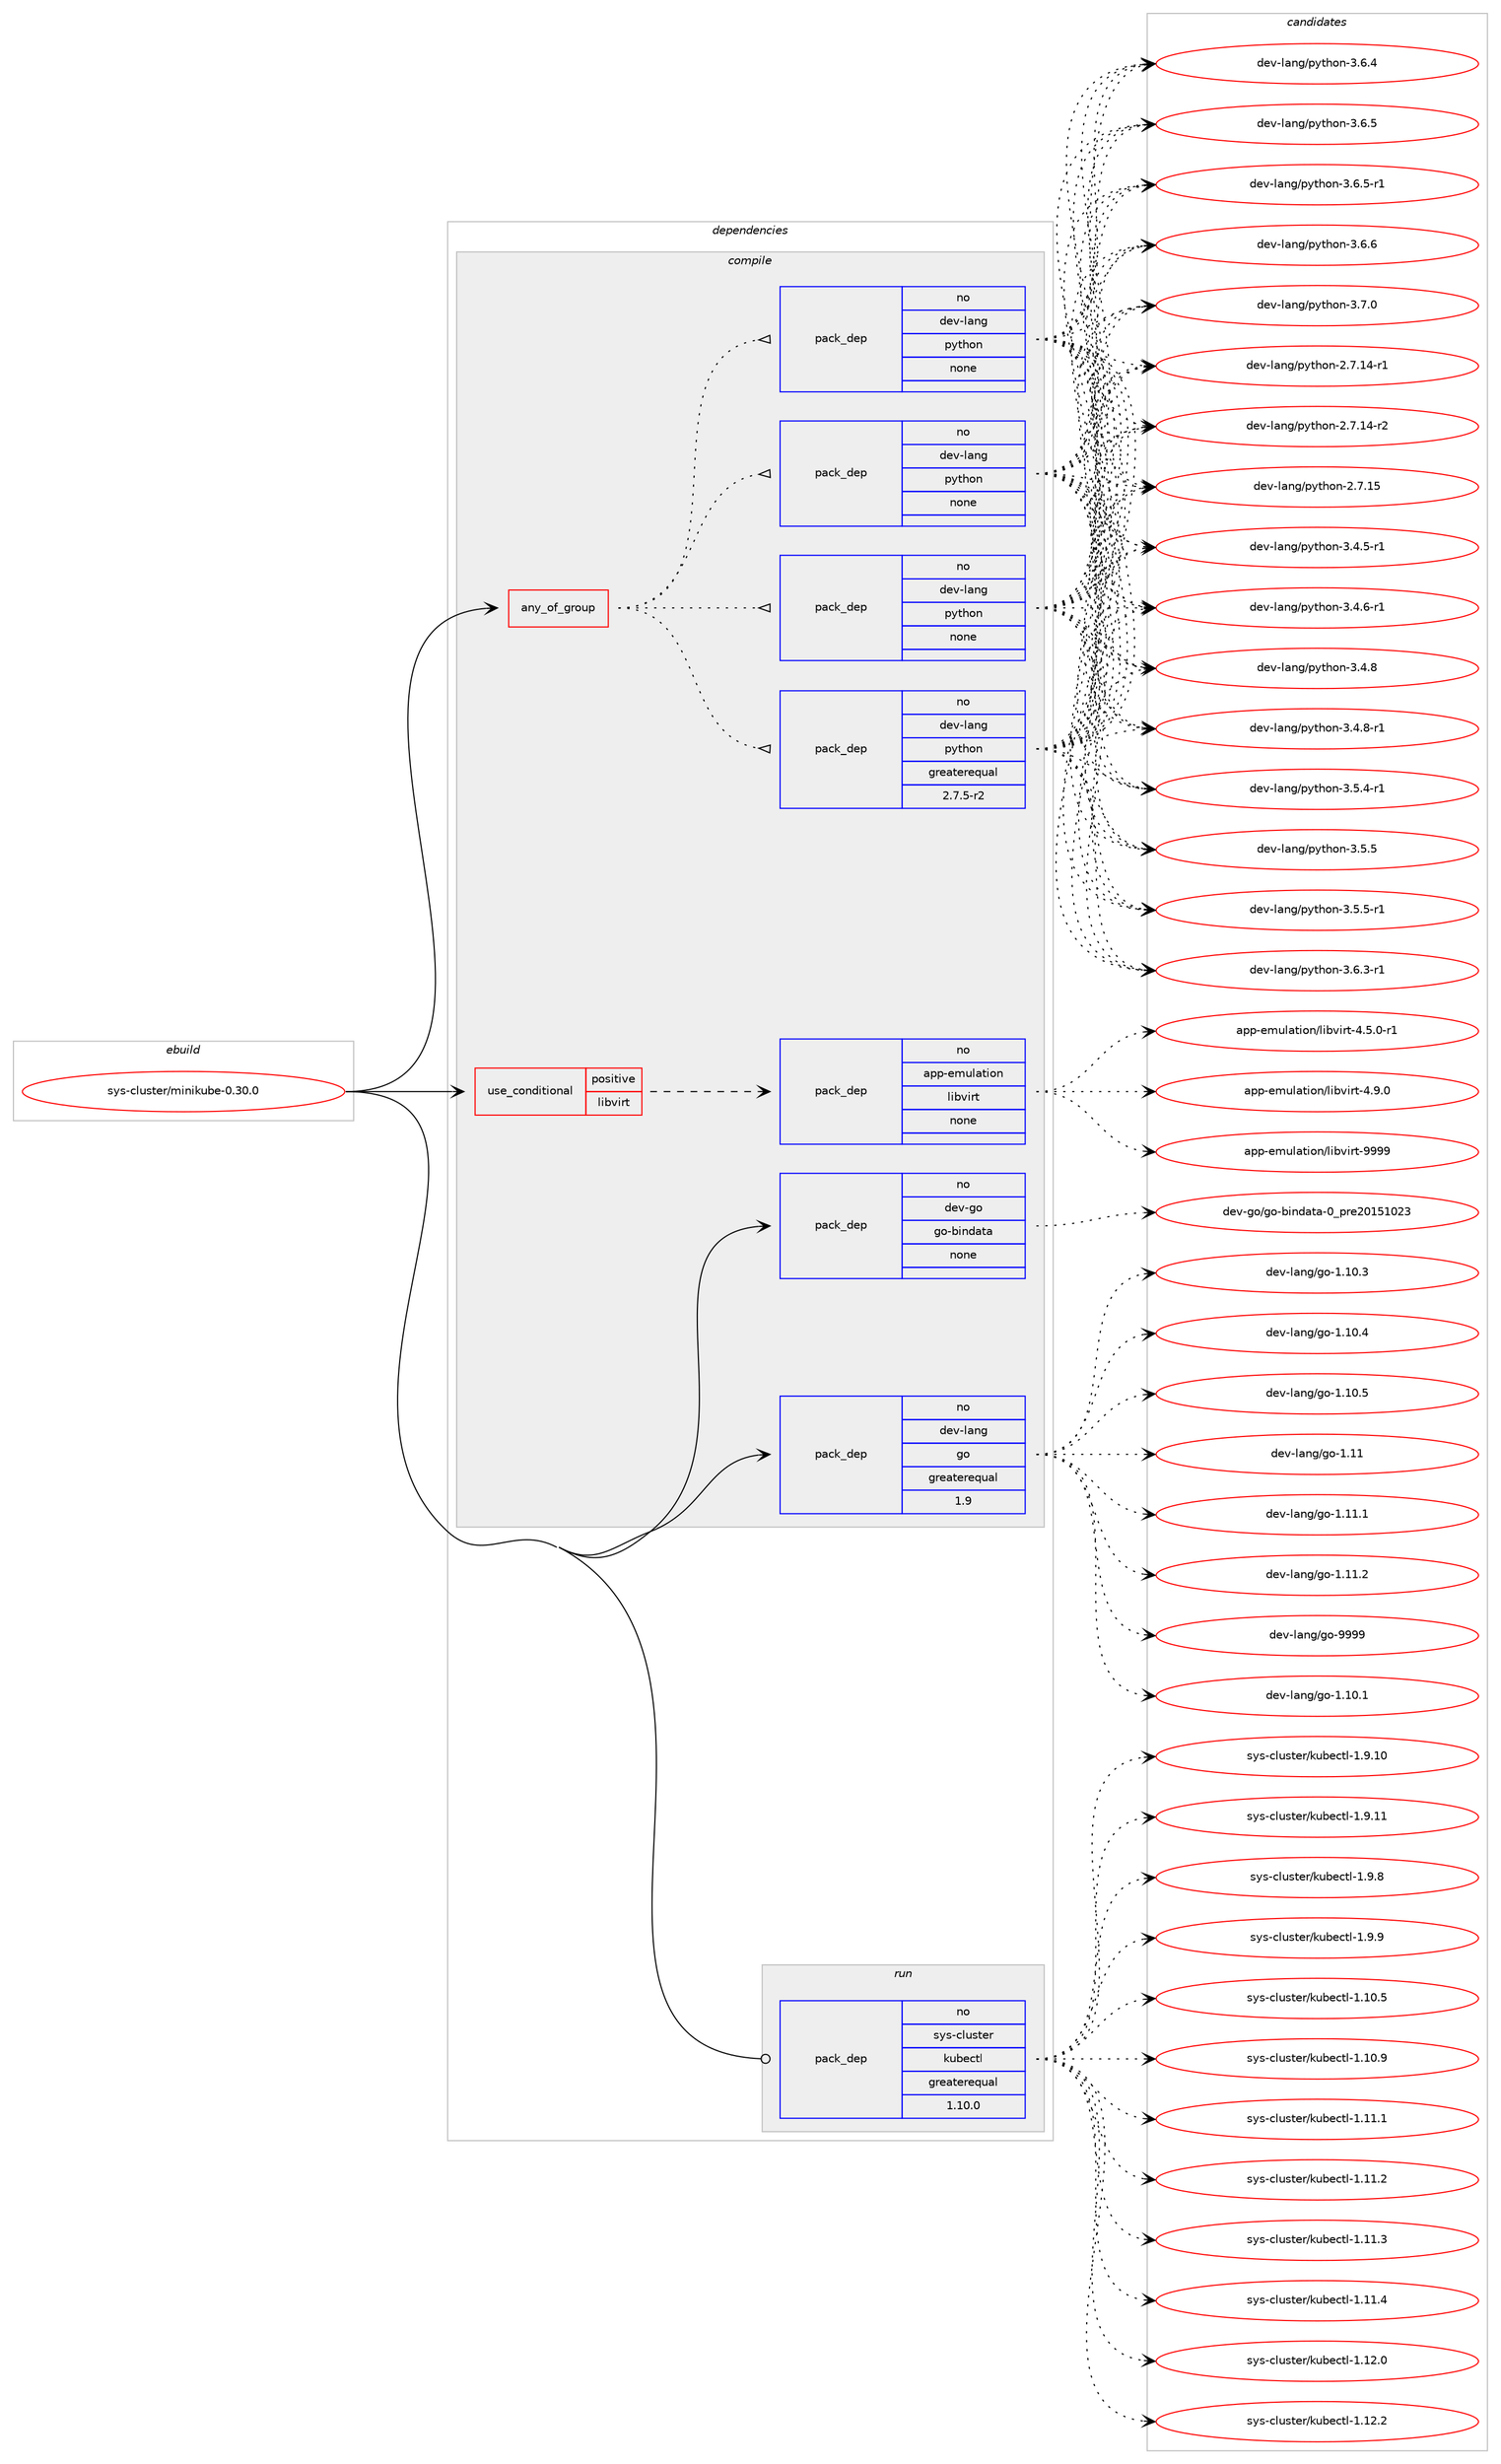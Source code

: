 digraph prolog {

# *************
# Graph options
# *************

newrank=true;
concentrate=true;
compound=true;
graph [rankdir=LR,fontname=Helvetica,fontsize=10,ranksep=1.5];#, ranksep=2.5, nodesep=0.2];
edge  [arrowhead=vee];
node  [fontname=Helvetica,fontsize=10];

# **********
# The ebuild
# **********

subgraph cluster_leftcol {
color=gray;
rank=same;
label=<<i>ebuild</i>>;
id [label="sys-cluster/minikube-0.30.0", color=red, width=4, href="../sys-cluster/minikube-0.30.0.svg"];
}

# ****************
# The dependencies
# ****************

subgraph cluster_midcol {
color=gray;
label=<<i>dependencies</i>>;
subgraph cluster_compile {
fillcolor="#eeeeee";
style=filled;
label=<<i>compile</i>>;
subgraph any146 {
dependency6366 [label=<<TABLE BORDER="0" CELLBORDER="1" CELLSPACING="0" CELLPADDING="4"><TR><TD CELLPADDING="10">any_of_group</TD></TR></TABLE>>, shape=none, color=red];subgraph pack5152 {
dependency6367 [label=<<TABLE BORDER="0" CELLBORDER="1" CELLSPACING="0" CELLPADDING="4" WIDTH="220"><TR><TD ROWSPAN="6" CELLPADDING="30">pack_dep</TD></TR><TR><TD WIDTH="110">no</TD></TR><TR><TD>dev-lang</TD></TR><TR><TD>python</TD></TR><TR><TD>none</TD></TR><TR><TD></TD></TR></TABLE>>, shape=none, color=blue];
}
dependency6366:e -> dependency6367:w [weight=20,style="dotted",arrowhead="oinv"];
subgraph pack5153 {
dependency6368 [label=<<TABLE BORDER="0" CELLBORDER="1" CELLSPACING="0" CELLPADDING="4" WIDTH="220"><TR><TD ROWSPAN="6" CELLPADDING="30">pack_dep</TD></TR><TR><TD WIDTH="110">no</TD></TR><TR><TD>dev-lang</TD></TR><TR><TD>python</TD></TR><TR><TD>none</TD></TR><TR><TD></TD></TR></TABLE>>, shape=none, color=blue];
}
dependency6366:e -> dependency6368:w [weight=20,style="dotted",arrowhead="oinv"];
subgraph pack5154 {
dependency6369 [label=<<TABLE BORDER="0" CELLBORDER="1" CELLSPACING="0" CELLPADDING="4" WIDTH="220"><TR><TD ROWSPAN="6" CELLPADDING="30">pack_dep</TD></TR><TR><TD WIDTH="110">no</TD></TR><TR><TD>dev-lang</TD></TR><TR><TD>python</TD></TR><TR><TD>none</TD></TR><TR><TD></TD></TR></TABLE>>, shape=none, color=blue];
}
dependency6366:e -> dependency6369:w [weight=20,style="dotted",arrowhead="oinv"];
subgraph pack5155 {
dependency6370 [label=<<TABLE BORDER="0" CELLBORDER="1" CELLSPACING="0" CELLPADDING="4" WIDTH="220"><TR><TD ROWSPAN="6" CELLPADDING="30">pack_dep</TD></TR><TR><TD WIDTH="110">no</TD></TR><TR><TD>dev-lang</TD></TR><TR><TD>python</TD></TR><TR><TD>greaterequal</TD></TR><TR><TD>2.7.5-r2</TD></TR></TABLE>>, shape=none, color=blue];
}
dependency6366:e -> dependency6370:w [weight=20,style="dotted",arrowhead="oinv"];
}
id:e -> dependency6366:w [weight=20,style="solid",arrowhead="vee"];
subgraph cond1060 {
dependency6371 [label=<<TABLE BORDER="0" CELLBORDER="1" CELLSPACING="0" CELLPADDING="4"><TR><TD ROWSPAN="3" CELLPADDING="10">use_conditional</TD></TR><TR><TD>positive</TD></TR><TR><TD>libvirt</TD></TR></TABLE>>, shape=none, color=red];
subgraph pack5156 {
dependency6372 [label=<<TABLE BORDER="0" CELLBORDER="1" CELLSPACING="0" CELLPADDING="4" WIDTH="220"><TR><TD ROWSPAN="6" CELLPADDING="30">pack_dep</TD></TR><TR><TD WIDTH="110">no</TD></TR><TR><TD>app-emulation</TD></TR><TR><TD>libvirt</TD></TR><TR><TD>none</TD></TR><TR><TD></TD></TR></TABLE>>, shape=none, color=blue];
}
dependency6371:e -> dependency6372:w [weight=20,style="dashed",arrowhead="vee"];
}
id:e -> dependency6371:w [weight=20,style="solid",arrowhead="vee"];
subgraph pack5157 {
dependency6373 [label=<<TABLE BORDER="0" CELLBORDER="1" CELLSPACING="0" CELLPADDING="4" WIDTH="220"><TR><TD ROWSPAN="6" CELLPADDING="30">pack_dep</TD></TR><TR><TD WIDTH="110">no</TD></TR><TR><TD>dev-go</TD></TR><TR><TD>go-bindata</TD></TR><TR><TD>none</TD></TR><TR><TD></TD></TR></TABLE>>, shape=none, color=blue];
}
id:e -> dependency6373:w [weight=20,style="solid",arrowhead="vee"];
subgraph pack5158 {
dependency6374 [label=<<TABLE BORDER="0" CELLBORDER="1" CELLSPACING="0" CELLPADDING="4" WIDTH="220"><TR><TD ROWSPAN="6" CELLPADDING="30">pack_dep</TD></TR><TR><TD WIDTH="110">no</TD></TR><TR><TD>dev-lang</TD></TR><TR><TD>go</TD></TR><TR><TD>greaterequal</TD></TR><TR><TD>1.9</TD></TR></TABLE>>, shape=none, color=blue];
}
id:e -> dependency6374:w [weight=20,style="solid",arrowhead="vee"];
}
subgraph cluster_compileandrun {
fillcolor="#eeeeee";
style=filled;
label=<<i>compile and run</i>>;
}
subgraph cluster_run {
fillcolor="#eeeeee";
style=filled;
label=<<i>run</i>>;
subgraph pack5159 {
dependency6375 [label=<<TABLE BORDER="0" CELLBORDER="1" CELLSPACING="0" CELLPADDING="4" WIDTH="220"><TR><TD ROWSPAN="6" CELLPADDING="30">pack_dep</TD></TR><TR><TD WIDTH="110">no</TD></TR><TR><TD>sys-cluster</TD></TR><TR><TD>kubectl</TD></TR><TR><TD>greaterequal</TD></TR><TR><TD>1.10.0</TD></TR></TABLE>>, shape=none, color=blue];
}
id:e -> dependency6375:w [weight=20,style="solid",arrowhead="odot"];
}
}

# **************
# The candidates
# **************

subgraph cluster_choices {
rank=same;
color=gray;
label=<<i>candidates</i>>;

subgraph choice5152 {
color=black;
nodesep=1;
choice100101118451089711010347112121116104111110455046554649524511449 [label="dev-lang/python-2.7.14-r1", color=red, width=4,href="../dev-lang/python-2.7.14-r1.svg"];
choice100101118451089711010347112121116104111110455046554649524511450 [label="dev-lang/python-2.7.14-r2", color=red, width=4,href="../dev-lang/python-2.7.14-r2.svg"];
choice10010111845108971101034711212111610411111045504655464953 [label="dev-lang/python-2.7.15", color=red, width=4,href="../dev-lang/python-2.7.15.svg"];
choice1001011184510897110103471121211161041111104551465246534511449 [label="dev-lang/python-3.4.5-r1", color=red, width=4,href="../dev-lang/python-3.4.5-r1.svg"];
choice1001011184510897110103471121211161041111104551465246544511449 [label="dev-lang/python-3.4.6-r1", color=red, width=4,href="../dev-lang/python-3.4.6-r1.svg"];
choice100101118451089711010347112121116104111110455146524656 [label="dev-lang/python-3.4.8", color=red, width=4,href="../dev-lang/python-3.4.8.svg"];
choice1001011184510897110103471121211161041111104551465246564511449 [label="dev-lang/python-3.4.8-r1", color=red, width=4,href="../dev-lang/python-3.4.8-r1.svg"];
choice1001011184510897110103471121211161041111104551465346524511449 [label="dev-lang/python-3.5.4-r1", color=red, width=4,href="../dev-lang/python-3.5.4-r1.svg"];
choice100101118451089711010347112121116104111110455146534653 [label="dev-lang/python-3.5.5", color=red, width=4,href="../dev-lang/python-3.5.5.svg"];
choice1001011184510897110103471121211161041111104551465346534511449 [label="dev-lang/python-3.5.5-r1", color=red, width=4,href="../dev-lang/python-3.5.5-r1.svg"];
choice1001011184510897110103471121211161041111104551465446514511449 [label="dev-lang/python-3.6.3-r1", color=red, width=4,href="../dev-lang/python-3.6.3-r1.svg"];
choice100101118451089711010347112121116104111110455146544652 [label="dev-lang/python-3.6.4", color=red, width=4,href="../dev-lang/python-3.6.4.svg"];
choice100101118451089711010347112121116104111110455146544653 [label="dev-lang/python-3.6.5", color=red, width=4,href="../dev-lang/python-3.6.5.svg"];
choice1001011184510897110103471121211161041111104551465446534511449 [label="dev-lang/python-3.6.5-r1", color=red, width=4,href="../dev-lang/python-3.6.5-r1.svg"];
choice100101118451089711010347112121116104111110455146544654 [label="dev-lang/python-3.6.6", color=red, width=4,href="../dev-lang/python-3.6.6.svg"];
choice100101118451089711010347112121116104111110455146554648 [label="dev-lang/python-3.7.0", color=red, width=4,href="../dev-lang/python-3.7.0.svg"];
dependency6367:e -> choice100101118451089711010347112121116104111110455046554649524511449:w [style=dotted,weight="100"];
dependency6367:e -> choice100101118451089711010347112121116104111110455046554649524511450:w [style=dotted,weight="100"];
dependency6367:e -> choice10010111845108971101034711212111610411111045504655464953:w [style=dotted,weight="100"];
dependency6367:e -> choice1001011184510897110103471121211161041111104551465246534511449:w [style=dotted,weight="100"];
dependency6367:e -> choice1001011184510897110103471121211161041111104551465246544511449:w [style=dotted,weight="100"];
dependency6367:e -> choice100101118451089711010347112121116104111110455146524656:w [style=dotted,weight="100"];
dependency6367:e -> choice1001011184510897110103471121211161041111104551465246564511449:w [style=dotted,weight="100"];
dependency6367:e -> choice1001011184510897110103471121211161041111104551465346524511449:w [style=dotted,weight="100"];
dependency6367:e -> choice100101118451089711010347112121116104111110455146534653:w [style=dotted,weight="100"];
dependency6367:e -> choice1001011184510897110103471121211161041111104551465346534511449:w [style=dotted,weight="100"];
dependency6367:e -> choice1001011184510897110103471121211161041111104551465446514511449:w [style=dotted,weight="100"];
dependency6367:e -> choice100101118451089711010347112121116104111110455146544652:w [style=dotted,weight="100"];
dependency6367:e -> choice100101118451089711010347112121116104111110455146544653:w [style=dotted,weight="100"];
dependency6367:e -> choice1001011184510897110103471121211161041111104551465446534511449:w [style=dotted,weight="100"];
dependency6367:e -> choice100101118451089711010347112121116104111110455146544654:w [style=dotted,weight="100"];
dependency6367:e -> choice100101118451089711010347112121116104111110455146554648:w [style=dotted,weight="100"];
}
subgraph choice5153 {
color=black;
nodesep=1;
choice100101118451089711010347112121116104111110455046554649524511449 [label="dev-lang/python-2.7.14-r1", color=red, width=4,href="../dev-lang/python-2.7.14-r1.svg"];
choice100101118451089711010347112121116104111110455046554649524511450 [label="dev-lang/python-2.7.14-r2", color=red, width=4,href="../dev-lang/python-2.7.14-r2.svg"];
choice10010111845108971101034711212111610411111045504655464953 [label="dev-lang/python-2.7.15", color=red, width=4,href="../dev-lang/python-2.7.15.svg"];
choice1001011184510897110103471121211161041111104551465246534511449 [label="dev-lang/python-3.4.5-r1", color=red, width=4,href="../dev-lang/python-3.4.5-r1.svg"];
choice1001011184510897110103471121211161041111104551465246544511449 [label="dev-lang/python-3.4.6-r1", color=red, width=4,href="../dev-lang/python-3.4.6-r1.svg"];
choice100101118451089711010347112121116104111110455146524656 [label="dev-lang/python-3.4.8", color=red, width=4,href="../dev-lang/python-3.4.8.svg"];
choice1001011184510897110103471121211161041111104551465246564511449 [label="dev-lang/python-3.4.8-r1", color=red, width=4,href="../dev-lang/python-3.4.8-r1.svg"];
choice1001011184510897110103471121211161041111104551465346524511449 [label="dev-lang/python-3.5.4-r1", color=red, width=4,href="../dev-lang/python-3.5.4-r1.svg"];
choice100101118451089711010347112121116104111110455146534653 [label="dev-lang/python-3.5.5", color=red, width=4,href="../dev-lang/python-3.5.5.svg"];
choice1001011184510897110103471121211161041111104551465346534511449 [label="dev-lang/python-3.5.5-r1", color=red, width=4,href="../dev-lang/python-3.5.5-r1.svg"];
choice1001011184510897110103471121211161041111104551465446514511449 [label="dev-lang/python-3.6.3-r1", color=red, width=4,href="../dev-lang/python-3.6.3-r1.svg"];
choice100101118451089711010347112121116104111110455146544652 [label="dev-lang/python-3.6.4", color=red, width=4,href="../dev-lang/python-3.6.4.svg"];
choice100101118451089711010347112121116104111110455146544653 [label="dev-lang/python-3.6.5", color=red, width=4,href="../dev-lang/python-3.6.5.svg"];
choice1001011184510897110103471121211161041111104551465446534511449 [label="dev-lang/python-3.6.5-r1", color=red, width=4,href="../dev-lang/python-3.6.5-r1.svg"];
choice100101118451089711010347112121116104111110455146544654 [label="dev-lang/python-3.6.6", color=red, width=4,href="../dev-lang/python-3.6.6.svg"];
choice100101118451089711010347112121116104111110455146554648 [label="dev-lang/python-3.7.0", color=red, width=4,href="../dev-lang/python-3.7.0.svg"];
dependency6368:e -> choice100101118451089711010347112121116104111110455046554649524511449:w [style=dotted,weight="100"];
dependency6368:e -> choice100101118451089711010347112121116104111110455046554649524511450:w [style=dotted,weight="100"];
dependency6368:e -> choice10010111845108971101034711212111610411111045504655464953:w [style=dotted,weight="100"];
dependency6368:e -> choice1001011184510897110103471121211161041111104551465246534511449:w [style=dotted,weight="100"];
dependency6368:e -> choice1001011184510897110103471121211161041111104551465246544511449:w [style=dotted,weight="100"];
dependency6368:e -> choice100101118451089711010347112121116104111110455146524656:w [style=dotted,weight="100"];
dependency6368:e -> choice1001011184510897110103471121211161041111104551465246564511449:w [style=dotted,weight="100"];
dependency6368:e -> choice1001011184510897110103471121211161041111104551465346524511449:w [style=dotted,weight="100"];
dependency6368:e -> choice100101118451089711010347112121116104111110455146534653:w [style=dotted,weight="100"];
dependency6368:e -> choice1001011184510897110103471121211161041111104551465346534511449:w [style=dotted,weight="100"];
dependency6368:e -> choice1001011184510897110103471121211161041111104551465446514511449:w [style=dotted,weight="100"];
dependency6368:e -> choice100101118451089711010347112121116104111110455146544652:w [style=dotted,weight="100"];
dependency6368:e -> choice100101118451089711010347112121116104111110455146544653:w [style=dotted,weight="100"];
dependency6368:e -> choice1001011184510897110103471121211161041111104551465446534511449:w [style=dotted,weight="100"];
dependency6368:e -> choice100101118451089711010347112121116104111110455146544654:w [style=dotted,weight="100"];
dependency6368:e -> choice100101118451089711010347112121116104111110455146554648:w [style=dotted,weight="100"];
}
subgraph choice5154 {
color=black;
nodesep=1;
choice100101118451089711010347112121116104111110455046554649524511449 [label="dev-lang/python-2.7.14-r1", color=red, width=4,href="../dev-lang/python-2.7.14-r1.svg"];
choice100101118451089711010347112121116104111110455046554649524511450 [label="dev-lang/python-2.7.14-r2", color=red, width=4,href="../dev-lang/python-2.7.14-r2.svg"];
choice10010111845108971101034711212111610411111045504655464953 [label="dev-lang/python-2.7.15", color=red, width=4,href="../dev-lang/python-2.7.15.svg"];
choice1001011184510897110103471121211161041111104551465246534511449 [label="dev-lang/python-3.4.5-r1", color=red, width=4,href="../dev-lang/python-3.4.5-r1.svg"];
choice1001011184510897110103471121211161041111104551465246544511449 [label="dev-lang/python-3.4.6-r1", color=red, width=4,href="../dev-lang/python-3.4.6-r1.svg"];
choice100101118451089711010347112121116104111110455146524656 [label="dev-lang/python-3.4.8", color=red, width=4,href="../dev-lang/python-3.4.8.svg"];
choice1001011184510897110103471121211161041111104551465246564511449 [label="dev-lang/python-3.4.8-r1", color=red, width=4,href="../dev-lang/python-3.4.8-r1.svg"];
choice1001011184510897110103471121211161041111104551465346524511449 [label="dev-lang/python-3.5.4-r1", color=red, width=4,href="../dev-lang/python-3.5.4-r1.svg"];
choice100101118451089711010347112121116104111110455146534653 [label="dev-lang/python-3.5.5", color=red, width=4,href="../dev-lang/python-3.5.5.svg"];
choice1001011184510897110103471121211161041111104551465346534511449 [label="dev-lang/python-3.5.5-r1", color=red, width=4,href="../dev-lang/python-3.5.5-r1.svg"];
choice1001011184510897110103471121211161041111104551465446514511449 [label="dev-lang/python-3.6.3-r1", color=red, width=4,href="../dev-lang/python-3.6.3-r1.svg"];
choice100101118451089711010347112121116104111110455146544652 [label="dev-lang/python-3.6.4", color=red, width=4,href="../dev-lang/python-3.6.4.svg"];
choice100101118451089711010347112121116104111110455146544653 [label="dev-lang/python-3.6.5", color=red, width=4,href="../dev-lang/python-3.6.5.svg"];
choice1001011184510897110103471121211161041111104551465446534511449 [label="dev-lang/python-3.6.5-r1", color=red, width=4,href="../dev-lang/python-3.6.5-r1.svg"];
choice100101118451089711010347112121116104111110455146544654 [label="dev-lang/python-3.6.6", color=red, width=4,href="../dev-lang/python-3.6.6.svg"];
choice100101118451089711010347112121116104111110455146554648 [label="dev-lang/python-3.7.0", color=red, width=4,href="../dev-lang/python-3.7.0.svg"];
dependency6369:e -> choice100101118451089711010347112121116104111110455046554649524511449:w [style=dotted,weight="100"];
dependency6369:e -> choice100101118451089711010347112121116104111110455046554649524511450:w [style=dotted,weight="100"];
dependency6369:e -> choice10010111845108971101034711212111610411111045504655464953:w [style=dotted,weight="100"];
dependency6369:e -> choice1001011184510897110103471121211161041111104551465246534511449:w [style=dotted,weight="100"];
dependency6369:e -> choice1001011184510897110103471121211161041111104551465246544511449:w [style=dotted,weight="100"];
dependency6369:e -> choice100101118451089711010347112121116104111110455146524656:w [style=dotted,weight="100"];
dependency6369:e -> choice1001011184510897110103471121211161041111104551465246564511449:w [style=dotted,weight="100"];
dependency6369:e -> choice1001011184510897110103471121211161041111104551465346524511449:w [style=dotted,weight="100"];
dependency6369:e -> choice100101118451089711010347112121116104111110455146534653:w [style=dotted,weight="100"];
dependency6369:e -> choice1001011184510897110103471121211161041111104551465346534511449:w [style=dotted,weight="100"];
dependency6369:e -> choice1001011184510897110103471121211161041111104551465446514511449:w [style=dotted,weight="100"];
dependency6369:e -> choice100101118451089711010347112121116104111110455146544652:w [style=dotted,weight="100"];
dependency6369:e -> choice100101118451089711010347112121116104111110455146544653:w [style=dotted,weight="100"];
dependency6369:e -> choice1001011184510897110103471121211161041111104551465446534511449:w [style=dotted,weight="100"];
dependency6369:e -> choice100101118451089711010347112121116104111110455146544654:w [style=dotted,weight="100"];
dependency6369:e -> choice100101118451089711010347112121116104111110455146554648:w [style=dotted,weight="100"];
}
subgraph choice5155 {
color=black;
nodesep=1;
choice100101118451089711010347112121116104111110455046554649524511449 [label="dev-lang/python-2.7.14-r1", color=red, width=4,href="../dev-lang/python-2.7.14-r1.svg"];
choice100101118451089711010347112121116104111110455046554649524511450 [label="dev-lang/python-2.7.14-r2", color=red, width=4,href="../dev-lang/python-2.7.14-r2.svg"];
choice10010111845108971101034711212111610411111045504655464953 [label="dev-lang/python-2.7.15", color=red, width=4,href="../dev-lang/python-2.7.15.svg"];
choice1001011184510897110103471121211161041111104551465246534511449 [label="dev-lang/python-3.4.5-r1", color=red, width=4,href="../dev-lang/python-3.4.5-r1.svg"];
choice1001011184510897110103471121211161041111104551465246544511449 [label="dev-lang/python-3.4.6-r1", color=red, width=4,href="../dev-lang/python-3.4.6-r1.svg"];
choice100101118451089711010347112121116104111110455146524656 [label="dev-lang/python-3.4.8", color=red, width=4,href="../dev-lang/python-3.4.8.svg"];
choice1001011184510897110103471121211161041111104551465246564511449 [label="dev-lang/python-3.4.8-r1", color=red, width=4,href="../dev-lang/python-3.4.8-r1.svg"];
choice1001011184510897110103471121211161041111104551465346524511449 [label="dev-lang/python-3.5.4-r1", color=red, width=4,href="../dev-lang/python-3.5.4-r1.svg"];
choice100101118451089711010347112121116104111110455146534653 [label="dev-lang/python-3.5.5", color=red, width=4,href="../dev-lang/python-3.5.5.svg"];
choice1001011184510897110103471121211161041111104551465346534511449 [label="dev-lang/python-3.5.5-r1", color=red, width=4,href="../dev-lang/python-3.5.5-r1.svg"];
choice1001011184510897110103471121211161041111104551465446514511449 [label="dev-lang/python-3.6.3-r1", color=red, width=4,href="../dev-lang/python-3.6.3-r1.svg"];
choice100101118451089711010347112121116104111110455146544652 [label="dev-lang/python-3.6.4", color=red, width=4,href="../dev-lang/python-3.6.4.svg"];
choice100101118451089711010347112121116104111110455146544653 [label="dev-lang/python-3.6.5", color=red, width=4,href="../dev-lang/python-3.6.5.svg"];
choice1001011184510897110103471121211161041111104551465446534511449 [label="dev-lang/python-3.6.5-r1", color=red, width=4,href="../dev-lang/python-3.6.5-r1.svg"];
choice100101118451089711010347112121116104111110455146544654 [label="dev-lang/python-3.6.6", color=red, width=4,href="../dev-lang/python-3.6.6.svg"];
choice100101118451089711010347112121116104111110455146554648 [label="dev-lang/python-3.7.0", color=red, width=4,href="../dev-lang/python-3.7.0.svg"];
dependency6370:e -> choice100101118451089711010347112121116104111110455046554649524511449:w [style=dotted,weight="100"];
dependency6370:e -> choice100101118451089711010347112121116104111110455046554649524511450:w [style=dotted,weight="100"];
dependency6370:e -> choice10010111845108971101034711212111610411111045504655464953:w [style=dotted,weight="100"];
dependency6370:e -> choice1001011184510897110103471121211161041111104551465246534511449:w [style=dotted,weight="100"];
dependency6370:e -> choice1001011184510897110103471121211161041111104551465246544511449:w [style=dotted,weight="100"];
dependency6370:e -> choice100101118451089711010347112121116104111110455146524656:w [style=dotted,weight="100"];
dependency6370:e -> choice1001011184510897110103471121211161041111104551465246564511449:w [style=dotted,weight="100"];
dependency6370:e -> choice1001011184510897110103471121211161041111104551465346524511449:w [style=dotted,weight="100"];
dependency6370:e -> choice100101118451089711010347112121116104111110455146534653:w [style=dotted,weight="100"];
dependency6370:e -> choice1001011184510897110103471121211161041111104551465346534511449:w [style=dotted,weight="100"];
dependency6370:e -> choice1001011184510897110103471121211161041111104551465446514511449:w [style=dotted,weight="100"];
dependency6370:e -> choice100101118451089711010347112121116104111110455146544652:w [style=dotted,weight="100"];
dependency6370:e -> choice100101118451089711010347112121116104111110455146544653:w [style=dotted,weight="100"];
dependency6370:e -> choice1001011184510897110103471121211161041111104551465446534511449:w [style=dotted,weight="100"];
dependency6370:e -> choice100101118451089711010347112121116104111110455146544654:w [style=dotted,weight="100"];
dependency6370:e -> choice100101118451089711010347112121116104111110455146554648:w [style=dotted,weight="100"];
}
subgraph choice5156 {
color=black;
nodesep=1;
choice97112112451011091171089711610511111047108105981181051141164552465346484511449 [label="app-emulation/libvirt-4.5.0-r1", color=red, width=4,href="../app-emulation/libvirt-4.5.0-r1.svg"];
choice9711211245101109117108971161051111104710810598118105114116455246574648 [label="app-emulation/libvirt-4.9.0", color=red, width=4,href="../app-emulation/libvirt-4.9.0.svg"];
choice97112112451011091171089711610511111047108105981181051141164557575757 [label="app-emulation/libvirt-9999", color=red, width=4,href="../app-emulation/libvirt-9999.svg"];
dependency6372:e -> choice97112112451011091171089711610511111047108105981181051141164552465346484511449:w [style=dotted,weight="100"];
dependency6372:e -> choice9711211245101109117108971161051111104710810598118105114116455246574648:w [style=dotted,weight="100"];
dependency6372:e -> choice97112112451011091171089711610511111047108105981181051141164557575757:w [style=dotted,weight="100"];
}
subgraph choice5157 {
color=black;
nodesep=1;
choice1001011184510311147103111459810511010097116974548951121141015048495349485051 [label="dev-go/go-bindata-0_pre20151023", color=red, width=4,href="../dev-go/go-bindata-0_pre20151023.svg"];
dependency6373:e -> choice1001011184510311147103111459810511010097116974548951121141015048495349485051:w [style=dotted,weight="100"];
}
subgraph choice5158 {
color=black;
nodesep=1;
choice10010111845108971101034710311145494649484649 [label="dev-lang/go-1.10.1", color=red, width=4,href="../dev-lang/go-1.10.1.svg"];
choice10010111845108971101034710311145494649484651 [label="dev-lang/go-1.10.3", color=red, width=4,href="../dev-lang/go-1.10.3.svg"];
choice10010111845108971101034710311145494649484652 [label="dev-lang/go-1.10.4", color=red, width=4,href="../dev-lang/go-1.10.4.svg"];
choice10010111845108971101034710311145494649484653 [label="dev-lang/go-1.10.5", color=red, width=4,href="../dev-lang/go-1.10.5.svg"];
choice1001011184510897110103471031114549464949 [label="dev-lang/go-1.11", color=red, width=4,href="../dev-lang/go-1.11.svg"];
choice10010111845108971101034710311145494649494649 [label="dev-lang/go-1.11.1", color=red, width=4,href="../dev-lang/go-1.11.1.svg"];
choice10010111845108971101034710311145494649494650 [label="dev-lang/go-1.11.2", color=red, width=4,href="../dev-lang/go-1.11.2.svg"];
choice1001011184510897110103471031114557575757 [label="dev-lang/go-9999", color=red, width=4,href="../dev-lang/go-9999.svg"];
dependency6374:e -> choice10010111845108971101034710311145494649484649:w [style=dotted,weight="100"];
dependency6374:e -> choice10010111845108971101034710311145494649484651:w [style=dotted,weight="100"];
dependency6374:e -> choice10010111845108971101034710311145494649484652:w [style=dotted,weight="100"];
dependency6374:e -> choice10010111845108971101034710311145494649484653:w [style=dotted,weight="100"];
dependency6374:e -> choice1001011184510897110103471031114549464949:w [style=dotted,weight="100"];
dependency6374:e -> choice10010111845108971101034710311145494649494649:w [style=dotted,weight="100"];
dependency6374:e -> choice10010111845108971101034710311145494649494650:w [style=dotted,weight="100"];
dependency6374:e -> choice1001011184510897110103471031114557575757:w [style=dotted,weight="100"];
}
subgraph choice5159 {
color=black;
nodesep=1;
choice115121115459910811711511610111447107117981019911610845494649484653 [label="sys-cluster/kubectl-1.10.5", color=red, width=4,href="../sys-cluster/kubectl-1.10.5.svg"];
choice115121115459910811711511610111447107117981019911610845494649484657 [label="sys-cluster/kubectl-1.10.9", color=red, width=4,href="../sys-cluster/kubectl-1.10.9.svg"];
choice115121115459910811711511610111447107117981019911610845494649494649 [label="sys-cluster/kubectl-1.11.1", color=red, width=4,href="../sys-cluster/kubectl-1.11.1.svg"];
choice115121115459910811711511610111447107117981019911610845494649494650 [label="sys-cluster/kubectl-1.11.2", color=red, width=4,href="../sys-cluster/kubectl-1.11.2.svg"];
choice115121115459910811711511610111447107117981019911610845494649494651 [label="sys-cluster/kubectl-1.11.3", color=red, width=4,href="../sys-cluster/kubectl-1.11.3.svg"];
choice115121115459910811711511610111447107117981019911610845494649494652 [label="sys-cluster/kubectl-1.11.4", color=red, width=4,href="../sys-cluster/kubectl-1.11.4.svg"];
choice115121115459910811711511610111447107117981019911610845494649504648 [label="sys-cluster/kubectl-1.12.0", color=red, width=4,href="../sys-cluster/kubectl-1.12.0.svg"];
choice115121115459910811711511610111447107117981019911610845494649504650 [label="sys-cluster/kubectl-1.12.2", color=red, width=4,href="../sys-cluster/kubectl-1.12.2.svg"];
choice115121115459910811711511610111447107117981019911610845494657464948 [label="sys-cluster/kubectl-1.9.10", color=red, width=4,href="../sys-cluster/kubectl-1.9.10.svg"];
choice115121115459910811711511610111447107117981019911610845494657464949 [label="sys-cluster/kubectl-1.9.11", color=red, width=4,href="../sys-cluster/kubectl-1.9.11.svg"];
choice1151211154599108117115116101114471071179810199116108454946574656 [label="sys-cluster/kubectl-1.9.8", color=red, width=4,href="../sys-cluster/kubectl-1.9.8.svg"];
choice1151211154599108117115116101114471071179810199116108454946574657 [label="sys-cluster/kubectl-1.9.9", color=red, width=4,href="../sys-cluster/kubectl-1.9.9.svg"];
dependency6375:e -> choice115121115459910811711511610111447107117981019911610845494649484653:w [style=dotted,weight="100"];
dependency6375:e -> choice115121115459910811711511610111447107117981019911610845494649484657:w [style=dotted,weight="100"];
dependency6375:e -> choice115121115459910811711511610111447107117981019911610845494649494649:w [style=dotted,weight="100"];
dependency6375:e -> choice115121115459910811711511610111447107117981019911610845494649494650:w [style=dotted,weight="100"];
dependency6375:e -> choice115121115459910811711511610111447107117981019911610845494649494651:w [style=dotted,weight="100"];
dependency6375:e -> choice115121115459910811711511610111447107117981019911610845494649494652:w [style=dotted,weight="100"];
dependency6375:e -> choice115121115459910811711511610111447107117981019911610845494649504648:w [style=dotted,weight="100"];
dependency6375:e -> choice115121115459910811711511610111447107117981019911610845494649504650:w [style=dotted,weight="100"];
dependency6375:e -> choice115121115459910811711511610111447107117981019911610845494657464948:w [style=dotted,weight="100"];
dependency6375:e -> choice115121115459910811711511610111447107117981019911610845494657464949:w [style=dotted,weight="100"];
dependency6375:e -> choice1151211154599108117115116101114471071179810199116108454946574656:w [style=dotted,weight="100"];
dependency6375:e -> choice1151211154599108117115116101114471071179810199116108454946574657:w [style=dotted,weight="100"];
}
}

}
